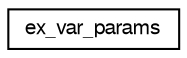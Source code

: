 digraph "Graphical Class Hierarchy"
{
  edge [fontname="FreeSans",fontsize="10",labelfontname="FreeSans",labelfontsize="10"];
  node [fontname="FreeSans",fontsize="10",shape=record];
  rankdir="LR";
  Node1 [label="ex_var_params",height=0.2,width=0.4,color="black", fillcolor="white", style="filled",URL="$structex__var__params.html"];
}
